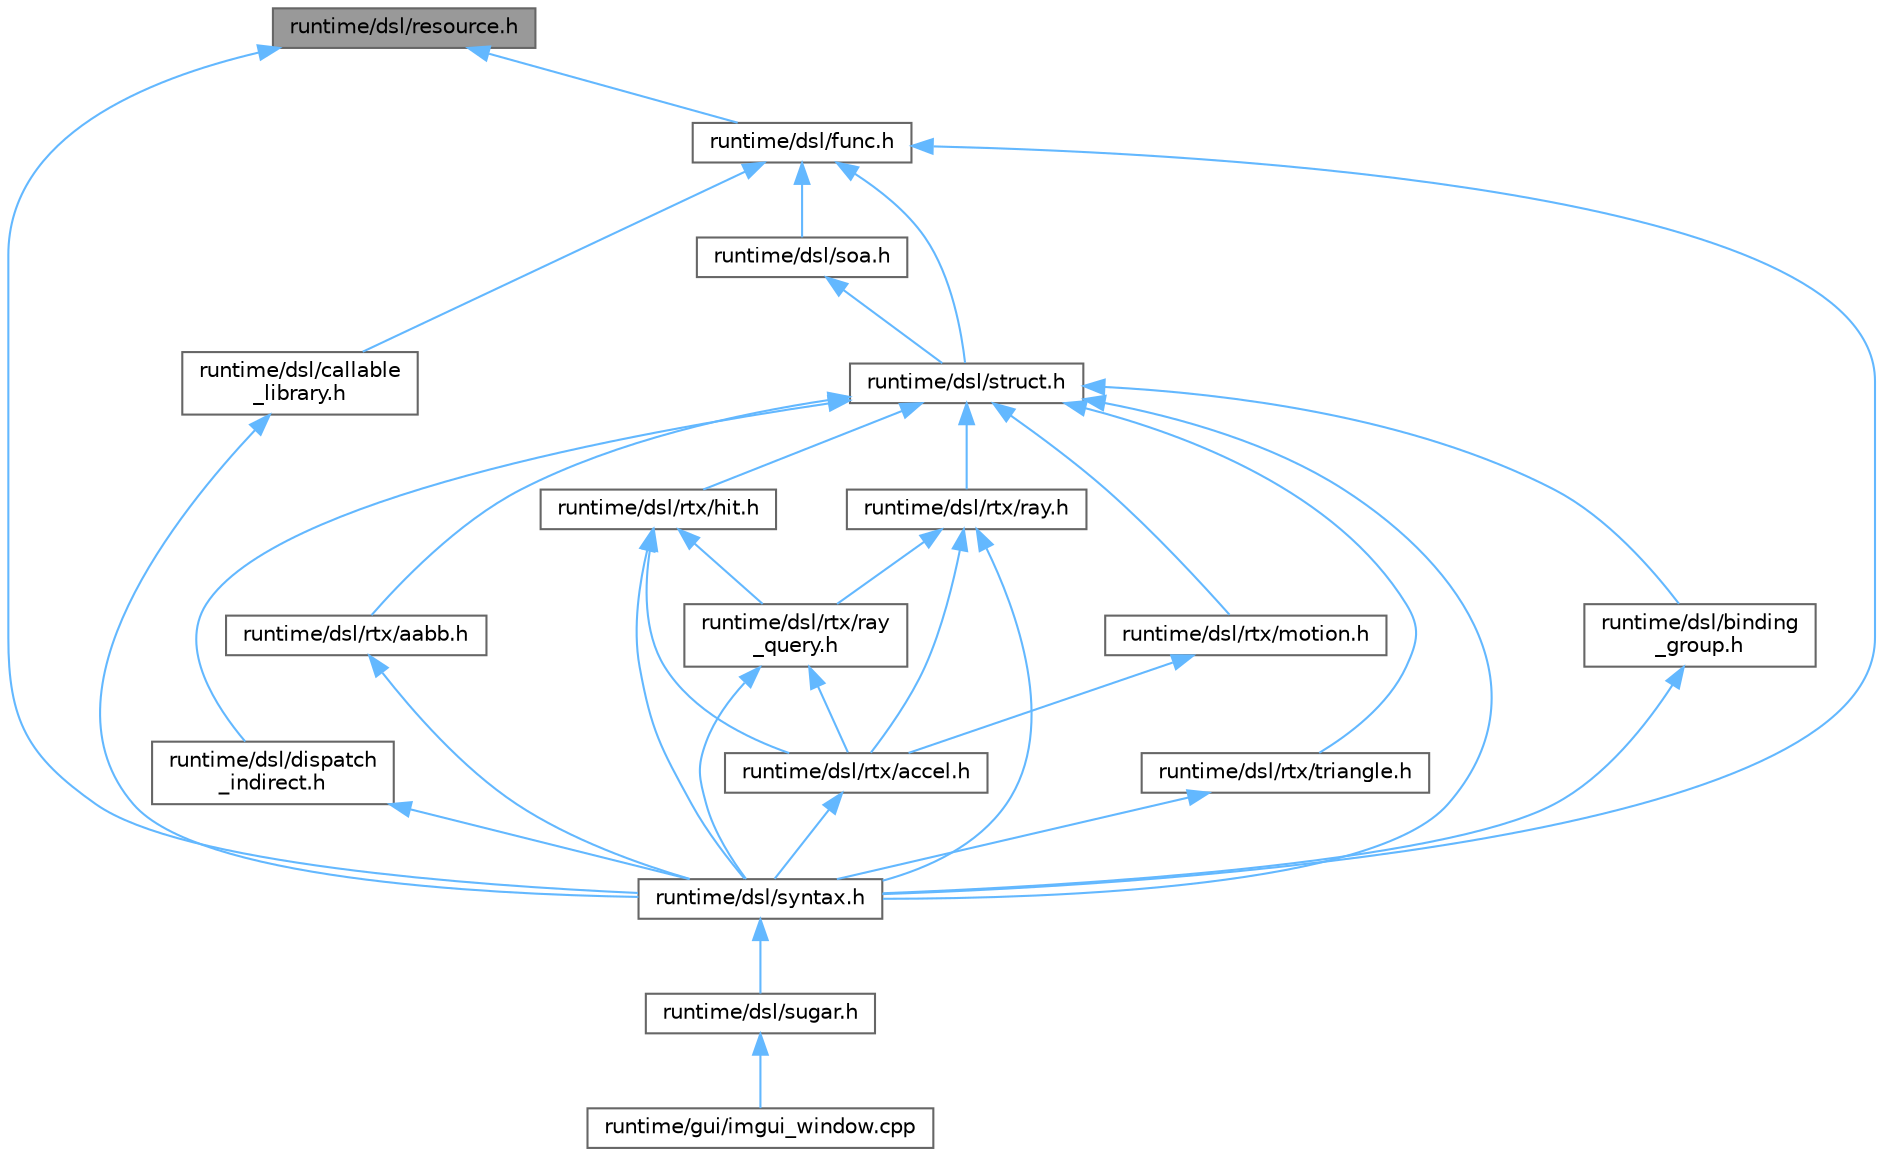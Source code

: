 digraph "runtime/dsl/resource.h"
{
 // LATEX_PDF_SIZE
  bgcolor="transparent";
  edge [fontname=Helvetica,fontsize=10,labelfontname=Helvetica,labelfontsize=10];
  node [fontname=Helvetica,fontsize=10,shape=box,height=0.2,width=0.4];
  Node1 [id="Node000001",label="runtime/dsl/resource.h",height=0.2,width=0.4,color="gray40", fillcolor="grey60", style="filled", fontcolor="black",tooltip=" "];
  Node1 -> Node2 [id="edge33_Node000001_Node000002",dir="back",color="steelblue1",style="solid",tooltip=" "];
  Node2 [id="Node000002",label="runtime/dsl/func.h",height=0.2,width=0.4,color="grey40", fillcolor="white", style="filled",URL="$func_8h.html",tooltip=" "];
  Node2 -> Node3 [id="edge34_Node000002_Node000003",dir="back",color="steelblue1",style="solid",tooltip=" "];
  Node3 [id="Node000003",label="runtime/dsl/callable\l_library.h",height=0.2,width=0.4,color="grey40", fillcolor="white", style="filled",URL="$dsl_2callable__library_8h.html",tooltip=" "];
  Node3 -> Node4 [id="edge35_Node000003_Node000004",dir="back",color="steelblue1",style="solid",tooltip=" "];
  Node4 [id="Node000004",label="runtime/dsl/syntax.h",height=0.2,width=0.4,color="grey40", fillcolor="white", style="filled",URL="$syntax_8h.html",tooltip=" "];
  Node4 -> Node5 [id="edge36_Node000004_Node000005",dir="back",color="steelblue1",style="solid",tooltip=" "];
  Node5 [id="Node000005",label="runtime/dsl/sugar.h",height=0.2,width=0.4,color="grey40", fillcolor="white", style="filled",URL="$sugar_8h.html",tooltip=" "];
  Node5 -> Node6 [id="edge37_Node000005_Node000006",dir="back",color="steelblue1",style="solid",tooltip=" "];
  Node6 [id="Node000006",label="runtime/gui/imgui_window.cpp",height=0.2,width=0.4,color="grey40", fillcolor="white", style="filled",URL="$imgui__window_8cpp.html",tooltip=" "];
  Node2 -> Node7 [id="edge38_Node000002_Node000007",dir="back",color="steelblue1",style="solid",tooltip=" "];
  Node7 [id="Node000007",label="runtime/dsl/soa.h",height=0.2,width=0.4,color="grey40", fillcolor="white", style="filled",URL="$soa_8h.html",tooltip=" "];
  Node7 -> Node8 [id="edge39_Node000007_Node000008",dir="back",color="steelblue1",style="solid",tooltip=" "];
  Node8 [id="Node000008",label="runtime/dsl/struct.h",height=0.2,width=0.4,color="grey40", fillcolor="white", style="filled",URL="$struct_8h.html",tooltip=" "];
  Node8 -> Node9 [id="edge40_Node000008_Node000009",dir="back",color="steelblue1",style="solid",tooltip=" "];
  Node9 [id="Node000009",label="runtime/dsl/binding\l_group.h",height=0.2,width=0.4,color="grey40", fillcolor="white", style="filled",URL="$binding__group_8h.html",tooltip=" "];
  Node9 -> Node4 [id="edge41_Node000009_Node000004",dir="back",color="steelblue1",style="solid",tooltip=" "];
  Node8 -> Node10 [id="edge42_Node000008_Node000010",dir="back",color="steelblue1",style="solid",tooltip=" "];
  Node10 [id="Node000010",label="runtime/dsl/dispatch\l_indirect.h",height=0.2,width=0.4,color="grey40", fillcolor="white", style="filled",URL="$dispatch__indirect_8h.html",tooltip=" "];
  Node10 -> Node4 [id="edge43_Node000010_Node000004",dir="back",color="steelblue1",style="solid",tooltip=" "];
  Node8 -> Node11 [id="edge44_Node000008_Node000011",dir="back",color="steelblue1",style="solid",tooltip=" "];
  Node11 [id="Node000011",label="runtime/dsl/rtx/aabb.h",height=0.2,width=0.4,color="grey40", fillcolor="white", style="filled",URL="$dsl_2rtx_2aabb_8h.html",tooltip=" "];
  Node11 -> Node4 [id="edge45_Node000011_Node000004",dir="back",color="steelblue1",style="solid",tooltip=" "];
  Node8 -> Node12 [id="edge46_Node000008_Node000012",dir="back",color="steelblue1",style="solid",tooltip=" "];
  Node12 [id="Node000012",label="runtime/dsl/rtx/hit.h",height=0.2,width=0.4,color="grey40", fillcolor="white", style="filled",URL="$dsl_2rtx_2hit_8h.html",tooltip=" "];
  Node12 -> Node13 [id="edge47_Node000012_Node000013",dir="back",color="steelblue1",style="solid",tooltip=" "];
  Node13 [id="Node000013",label="runtime/dsl/rtx/accel.h",height=0.2,width=0.4,color="grey40", fillcolor="white", style="filled",URL="$dsl_2rtx_2accel_8h.html",tooltip=" "];
  Node13 -> Node4 [id="edge48_Node000013_Node000004",dir="back",color="steelblue1",style="solid",tooltip=" "];
  Node12 -> Node14 [id="edge49_Node000012_Node000014",dir="back",color="steelblue1",style="solid",tooltip=" "];
  Node14 [id="Node000014",label="runtime/dsl/rtx/ray\l_query.h",height=0.2,width=0.4,color="grey40", fillcolor="white", style="filled",URL="$ray__query_8h.html",tooltip=" "];
  Node14 -> Node13 [id="edge50_Node000014_Node000013",dir="back",color="steelblue1",style="solid",tooltip=" "];
  Node14 -> Node4 [id="edge51_Node000014_Node000004",dir="back",color="steelblue1",style="solid",tooltip=" "];
  Node12 -> Node4 [id="edge52_Node000012_Node000004",dir="back",color="steelblue1",style="solid",tooltip=" "];
  Node8 -> Node15 [id="edge53_Node000008_Node000015",dir="back",color="steelblue1",style="solid",tooltip=" "];
  Node15 [id="Node000015",label="runtime/dsl/rtx/motion.h",height=0.2,width=0.4,color="grey40", fillcolor="white", style="filled",URL="$motion_8h.html",tooltip=" "];
  Node15 -> Node13 [id="edge54_Node000015_Node000013",dir="back",color="steelblue1",style="solid",tooltip=" "];
  Node8 -> Node16 [id="edge55_Node000008_Node000016",dir="back",color="steelblue1",style="solid",tooltip=" "];
  Node16 [id="Node000016",label="runtime/dsl/rtx/ray.h",height=0.2,width=0.4,color="grey40", fillcolor="white", style="filled",URL="$dsl_2rtx_2ray_8h.html",tooltip=" "];
  Node16 -> Node13 [id="edge56_Node000016_Node000013",dir="back",color="steelblue1",style="solid",tooltip=" "];
  Node16 -> Node14 [id="edge57_Node000016_Node000014",dir="back",color="steelblue1",style="solid",tooltip=" "];
  Node16 -> Node4 [id="edge58_Node000016_Node000004",dir="back",color="steelblue1",style="solid",tooltip=" "];
  Node8 -> Node17 [id="edge59_Node000008_Node000017",dir="back",color="steelblue1",style="solid",tooltip=" "];
  Node17 [id="Node000017",label="runtime/dsl/rtx/triangle.h",height=0.2,width=0.4,color="grey40", fillcolor="white", style="filled",URL="$runtime_2dsl_2rtx_2triangle_8h.html",tooltip=" "];
  Node17 -> Node4 [id="edge60_Node000017_Node000004",dir="back",color="steelblue1",style="solid",tooltip=" "];
  Node8 -> Node4 [id="edge61_Node000008_Node000004",dir="back",color="steelblue1",style="solid",tooltip=" "];
  Node2 -> Node8 [id="edge62_Node000002_Node000008",dir="back",color="steelblue1",style="solid",tooltip=" "];
  Node2 -> Node4 [id="edge63_Node000002_Node000004",dir="back",color="steelblue1",style="solid",tooltip=" "];
  Node1 -> Node4 [id="edge64_Node000001_Node000004",dir="back",color="steelblue1",style="solid",tooltip=" "];
}
